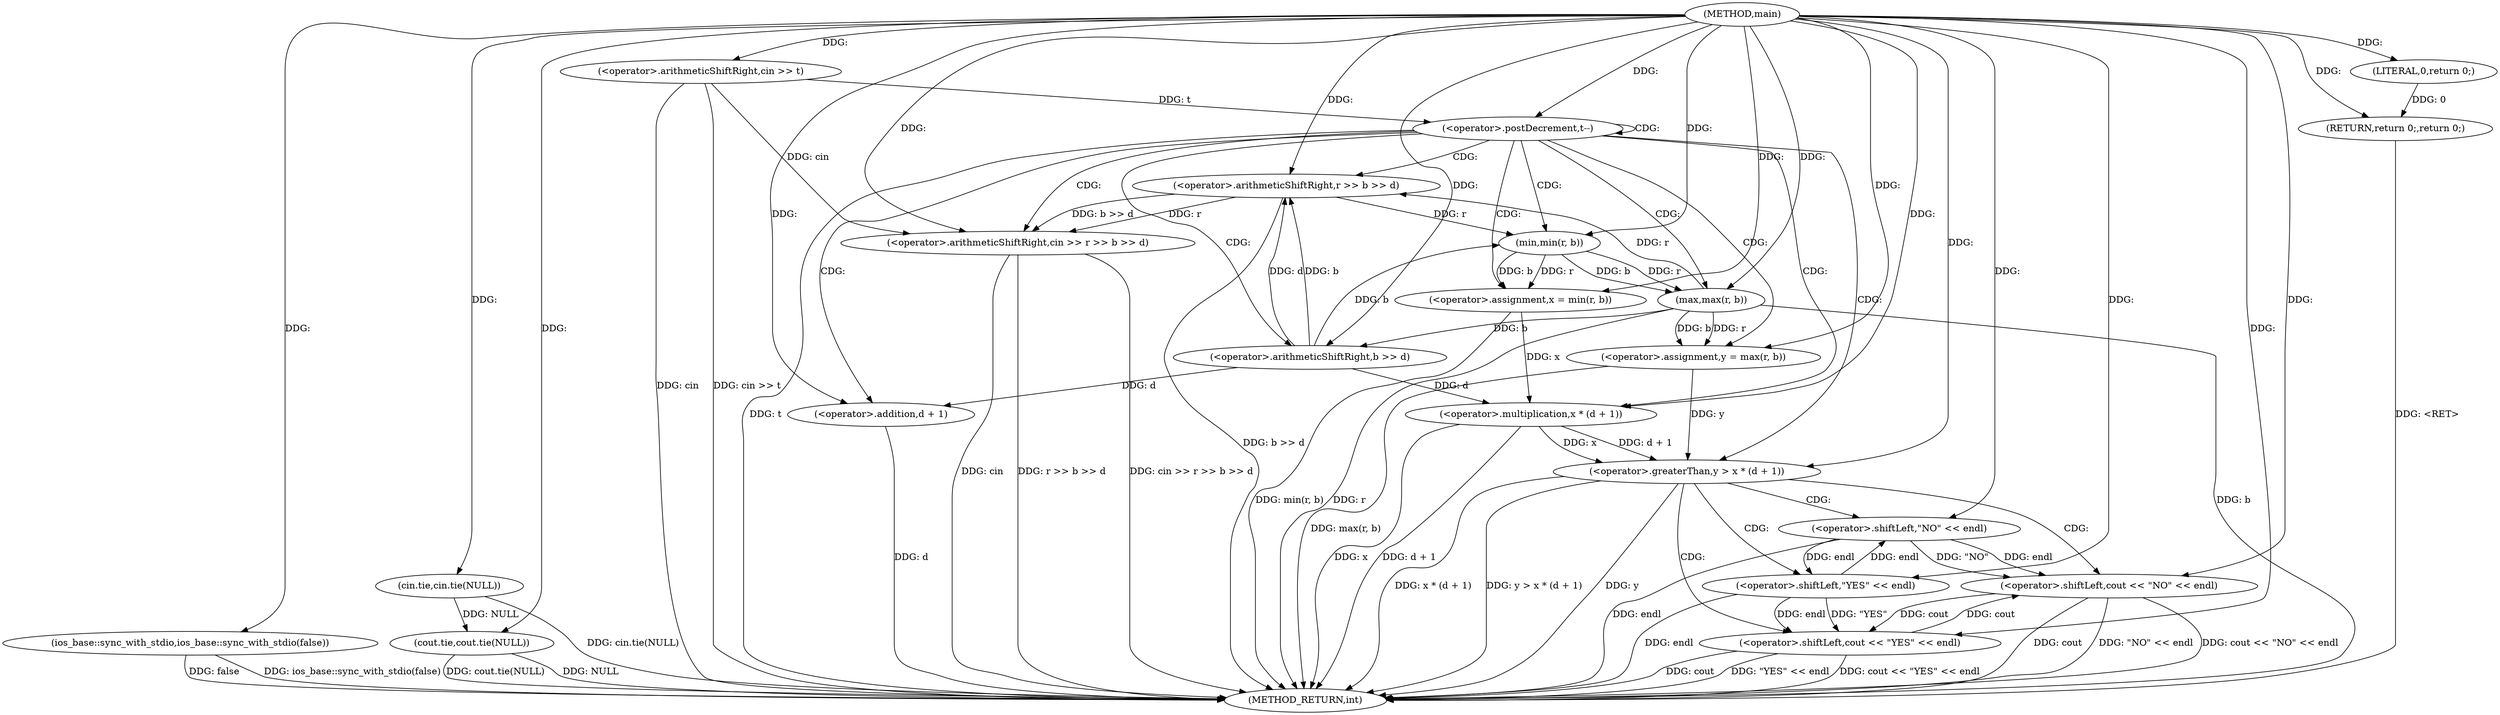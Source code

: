 digraph "main" {  
"1000102" [label = "(METHOD,main)" ]
"1000161" [label = "(METHOD_RETURN,int)" ]
"1000104" [label = "(ios_base::sync_with_stdio,ios_base::sync_with_stdio(false))" ]
"1000106" [label = "(cin.tie,cin.tie(NULL))" ]
"1000108" [label = "(cout.tie,cout.tie(NULL))" ]
"1000111" [label = "(<operator>.arithmeticShiftRight,cin >> t)" ]
"1000159" [label = "(RETURN,return 0;,return 0;)" ]
"1000115" [label = "(<operator>.postDecrement,t--)" ]
"1000160" [label = "(LITERAL,0,return 0;)" ]
"1000121" [label = "(<operator>.arithmeticShiftRight,cin >> r >> b >> d)" ]
"1000129" [label = "(<operator>.assignment,x = min(r, b))" ]
"1000135" [label = "(<operator>.assignment,y = max(r, b))" ]
"1000141" [label = "(<operator>.greaterThan,y > x * (d + 1))" ]
"1000148" [label = "(<operator>.shiftLeft,cout << \"NO\" << endl)" ]
"1000123" [label = "(<operator>.arithmeticShiftRight,r >> b >> d)" ]
"1000131" [label = "(min,min(r, b))" ]
"1000137" [label = "(max,max(r, b))" ]
"1000154" [label = "(<operator>.shiftLeft,cout << \"YES\" << endl)" ]
"1000125" [label = "(<operator>.arithmeticShiftRight,b >> d)" ]
"1000143" [label = "(<operator>.multiplication,x * (d + 1))" ]
"1000150" [label = "(<operator>.shiftLeft,\"NO\" << endl)" ]
"1000145" [label = "(<operator>.addition,d + 1)" ]
"1000156" [label = "(<operator>.shiftLeft,\"YES\" << endl)" ]
  "1000104" -> "1000161"  [ label = "DDG: ios_base::sync_with_stdio(false)"] 
  "1000106" -> "1000161"  [ label = "DDG: cin.tie(NULL)"] 
  "1000108" -> "1000161"  [ label = "DDG: NULL"] 
  "1000108" -> "1000161"  [ label = "DDG: cout.tie(NULL)"] 
  "1000111" -> "1000161"  [ label = "DDG: cin"] 
  "1000111" -> "1000161"  [ label = "DDG: cin >> t"] 
  "1000115" -> "1000161"  [ label = "DDG: t"] 
  "1000121" -> "1000161"  [ label = "DDG: cin"] 
  "1000123" -> "1000161"  [ label = "DDG: b >> d"] 
  "1000121" -> "1000161"  [ label = "DDG: r >> b >> d"] 
  "1000121" -> "1000161"  [ label = "DDG: cin >> r >> b >> d"] 
  "1000129" -> "1000161"  [ label = "DDG: min(r, b)"] 
  "1000137" -> "1000161"  [ label = "DDG: r"] 
  "1000137" -> "1000161"  [ label = "DDG: b"] 
  "1000135" -> "1000161"  [ label = "DDG: max(r, b)"] 
  "1000141" -> "1000161"  [ label = "DDG: y"] 
  "1000143" -> "1000161"  [ label = "DDG: x"] 
  "1000145" -> "1000161"  [ label = "DDG: d"] 
  "1000143" -> "1000161"  [ label = "DDG: d + 1"] 
  "1000141" -> "1000161"  [ label = "DDG: x * (d + 1)"] 
  "1000141" -> "1000161"  [ label = "DDG: y > x * (d + 1)"] 
  "1000154" -> "1000161"  [ label = "DDG: cout"] 
  "1000156" -> "1000161"  [ label = "DDG: endl"] 
  "1000154" -> "1000161"  [ label = "DDG: \"YES\" << endl"] 
  "1000154" -> "1000161"  [ label = "DDG: cout << \"YES\" << endl"] 
  "1000148" -> "1000161"  [ label = "DDG: cout"] 
  "1000150" -> "1000161"  [ label = "DDG: endl"] 
  "1000148" -> "1000161"  [ label = "DDG: \"NO\" << endl"] 
  "1000148" -> "1000161"  [ label = "DDG: cout << \"NO\" << endl"] 
  "1000159" -> "1000161"  [ label = "DDG: <RET>"] 
  "1000104" -> "1000161"  [ label = "DDG: false"] 
  "1000160" -> "1000159"  [ label = "DDG: 0"] 
  "1000102" -> "1000159"  [ label = "DDG: "] 
  "1000102" -> "1000104"  [ label = "DDG: "] 
  "1000102" -> "1000106"  [ label = "DDG: "] 
  "1000106" -> "1000108"  [ label = "DDG: NULL"] 
  "1000102" -> "1000108"  [ label = "DDG: "] 
  "1000102" -> "1000111"  [ label = "DDG: "] 
  "1000102" -> "1000160"  [ label = "DDG: "] 
  "1000111" -> "1000115"  [ label = "DDG: t"] 
  "1000102" -> "1000115"  [ label = "DDG: "] 
  "1000131" -> "1000129"  [ label = "DDG: r"] 
  "1000131" -> "1000129"  [ label = "DDG: b"] 
  "1000137" -> "1000135"  [ label = "DDG: b"] 
  "1000137" -> "1000135"  [ label = "DDG: r"] 
  "1000111" -> "1000121"  [ label = "DDG: cin"] 
  "1000102" -> "1000121"  [ label = "DDG: "] 
  "1000123" -> "1000121"  [ label = "DDG: r"] 
  "1000123" -> "1000121"  [ label = "DDG: b >> d"] 
  "1000102" -> "1000129"  [ label = "DDG: "] 
  "1000102" -> "1000135"  [ label = "DDG: "] 
  "1000137" -> "1000123"  [ label = "DDG: r"] 
  "1000102" -> "1000123"  [ label = "DDG: "] 
  "1000125" -> "1000123"  [ label = "DDG: d"] 
  "1000125" -> "1000123"  [ label = "DDG: b"] 
  "1000123" -> "1000131"  [ label = "DDG: r"] 
  "1000102" -> "1000131"  [ label = "DDG: "] 
  "1000125" -> "1000131"  [ label = "DDG: b"] 
  "1000131" -> "1000137"  [ label = "DDG: r"] 
  "1000102" -> "1000137"  [ label = "DDG: "] 
  "1000131" -> "1000137"  [ label = "DDG: b"] 
  "1000135" -> "1000141"  [ label = "DDG: y"] 
  "1000102" -> "1000141"  [ label = "DDG: "] 
  "1000143" -> "1000141"  [ label = "DDG: d + 1"] 
  "1000143" -> "1000141"  [ label = "DDG: x"] 
  "1000154" -> "1000148"  [ label = "DDG: cout"] 
  "1000102" -> "1000148"  [ label = "DDG: "] 
  "1000150" -> "1000148"  [ label = "DDG: \"NO\""] 
  "1000150" -> "1000148"  [ label = "DDG: endl"] 
  "1000137" -> "1000125"  [ label = "DDG: b"] 
  "1000102" -> "1000125"  [ label = "DDG: "] 
  "1000129" -> "1000143"  [ label = "DDG: x"] 
  "1000102" -> "1000143"  [ label = "DDG: "] 
  "1000125" -> "1000143"  [ label = "DDG: d"] 
  "1000102" -> "1000150"  [ label = "DDG: "] 
  "1000156" -> "1000150"  [ label = "DDG: endl"] 
  "1000148" -> "1000154"  [ label = "DDG: cout"] 
  "1000102" -> "1000154"  [ label = "DDG: "] 
  "1000156" -> "1000154"  [ label = "DDG: \"YES\""] 
  "1000156" -> "1000154"  [ label = "DDG: endl"] 
  "1000125" -> "1000145"  [ label = "DDG: d"] 
  "1000102" -> "1000145"  [ label = "DDG: "] 
  "1000102" -> "1000156"  [ label = "DDG: "] 
  "1000150" -> "1000156"  [ label = "DDG: endl"] 
  "1000115" -> "1000121"  [ label = "CDG: "] 
  "1000115" -> "1000125"  [ label = "CDG: "] 
  "1000115" -> "1000131"  [ label = "CDG: "] 
  "1000115" -> "1000143"  [ label = "CDG: "] 
  "1000115" -> "1000137"  [ label = "CDG: "] 
  "1000115" -> "1000141"  [ label = "CDG: "] 
  "1000115" -> "1000129"  [ label = "CDG: "] 
  "1000115" -> "1000123"  [ label = "CDG: "] 
  "1000115" -> "1000145"  [ label = "CDG: "] 
  "1000115" -> "1000135"  [ label = "CDG: "] 
  "1000115" -> "1000115"  [ label = "CDG: "] 
  "1000141" -> "1000156"  [ label = "CDG: "] 
  "1000141" -> "1000154"  [ label = "CDG: "] 
  "1000141" -> "1000150"  [ label = "CDG: "] 
  "1000141" -> "1000148"  [ label = "CDG: "] 
}

